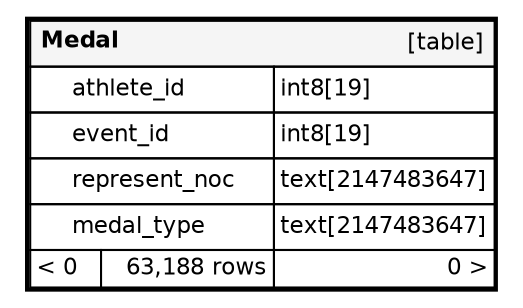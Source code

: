 // dot 2.43 on Linux 4.18.0-kali2-amd64
// SchemaSpy rev Unknown
digraph "Medal" {
  graph [
    rankdir="RL"
    bgcolor="#ffffff"
    nodesep="0.18"
    ranksep="0.46"
    fontname="Helvetica"
    fontsize="11"
    ration="compress"
  ];
  node [
    fontname="Helvetica"
    fontsize="11"
    shape="plaintext"
  ];
  edge [
    arrowsize="0.8"
  ];
  "Medal" [
   label=<
    <TABLE BORDER="2" CELLBORDER="1" CELLSPACING="0" BGCOLOR="#ffffff">
      <TR><TD COLSPAN="4"  BGCOLOR="#f5f5f5"><TABLE BORDER="0" CELLSPACING="0"><TR><TD ALIGN="LEFT"><B>Medal</B></TD><TD ALIGN="RIGHT">[table]</TD></TR></TABLE></TD></TR>
      <TR><TD PORT="athlete_id" COLSPAN="2" ALIGN="LEFT"><TABLE BORDER="0" CELLSPACING="0" ALIGN="LEFT"><TR ALIGN="LEFT"><TD ALIGN="LEFT" FIXEDSIZE="TRUE" WIDTH="15" HEIGHT="16"></TD><TD ALIGN="LEFT" FIXEDSIZE="TRUE" WIDTH="96" HEIGHT="16">athlete_id</TD></TR></TABLE></TD><TD PORT="athlete_id.type" ALIGN="LEFT">int8[19]</TD></TR>
      <TR><TD PORT="event_id" COLSPAN="2" ALIGN="LEFT"><TABLE BORDER="0" CELLSPACING="0" ALIGN="LEFT"><TR ALIGN="LEFT"><TD ALIGN="LEFT" FIXEDSIZE="TRUE" WIDTH="15" HEIGHT="16"></TD><TD ALIGN="LEFT" FIXEDSIZE="TRUE" WIDTH="96" HEIGHT="16">event_id</TD></TR></TABLE></TD><TD PORT="event_id.type" ALIGN="LEFT">int8[19]</TD></TR>
      <TR><TD PORT="represent_noc" COLSPAN="2" ALIGN="LEFT"><TABLE BORDER="0" CELLSPACING="0" ALIGN="LEFT"><TR ALIGN="LEFT"><TD ALIGN="LEFT" FIXEDSIZE="TRUE" WIDTH="15" HEIGHT="16"></TD><TD ALIGN="LEFT" FIXEDSIZE="TRUE" WIDTH="96" HEIGHT="16">represent_noc</TD></TR></TABLE></TD><TD PORT="represent_noc.type" ALIGN="LEFT">text[2147483647]</TD></TR>
      <TR><TD PORT="medal_type" COLSPAN="2" ALIGN="LEFT"><TABLE BORDER="0" CELLSPACING="0" ALIGN="LEFT"><TR ALIGN="LEFT"><TD ALIGN="LEFT" FIXEDSIZE="TRUE" WIDTH="15" HEIGHT="16"></TD><TD ALIGN="LEFT" FIXEDSIZE="TRUE" WIDTH="96" HEIGHT="16">medal_type</TD></TR></TABLE></TD><TD PORT="medal_type.type" ALIGN="LEFT">text[2147483647]</TD></TR>
      <TR><TD ALIGN="LEFT" BGCOLOR="#ffffff">&lt; 0</TD><TD ALIGN="RIGHT" BGCOLOR="#ffffff">63,188 rows</TD><TD ALIGN="RIGHT" BGCOLOR="#ffffff">0 &gt;</TD></TR>
    </TABLE>>
    URL="tables/Medal.html"
    tooltip="Medal"
  ];
}
